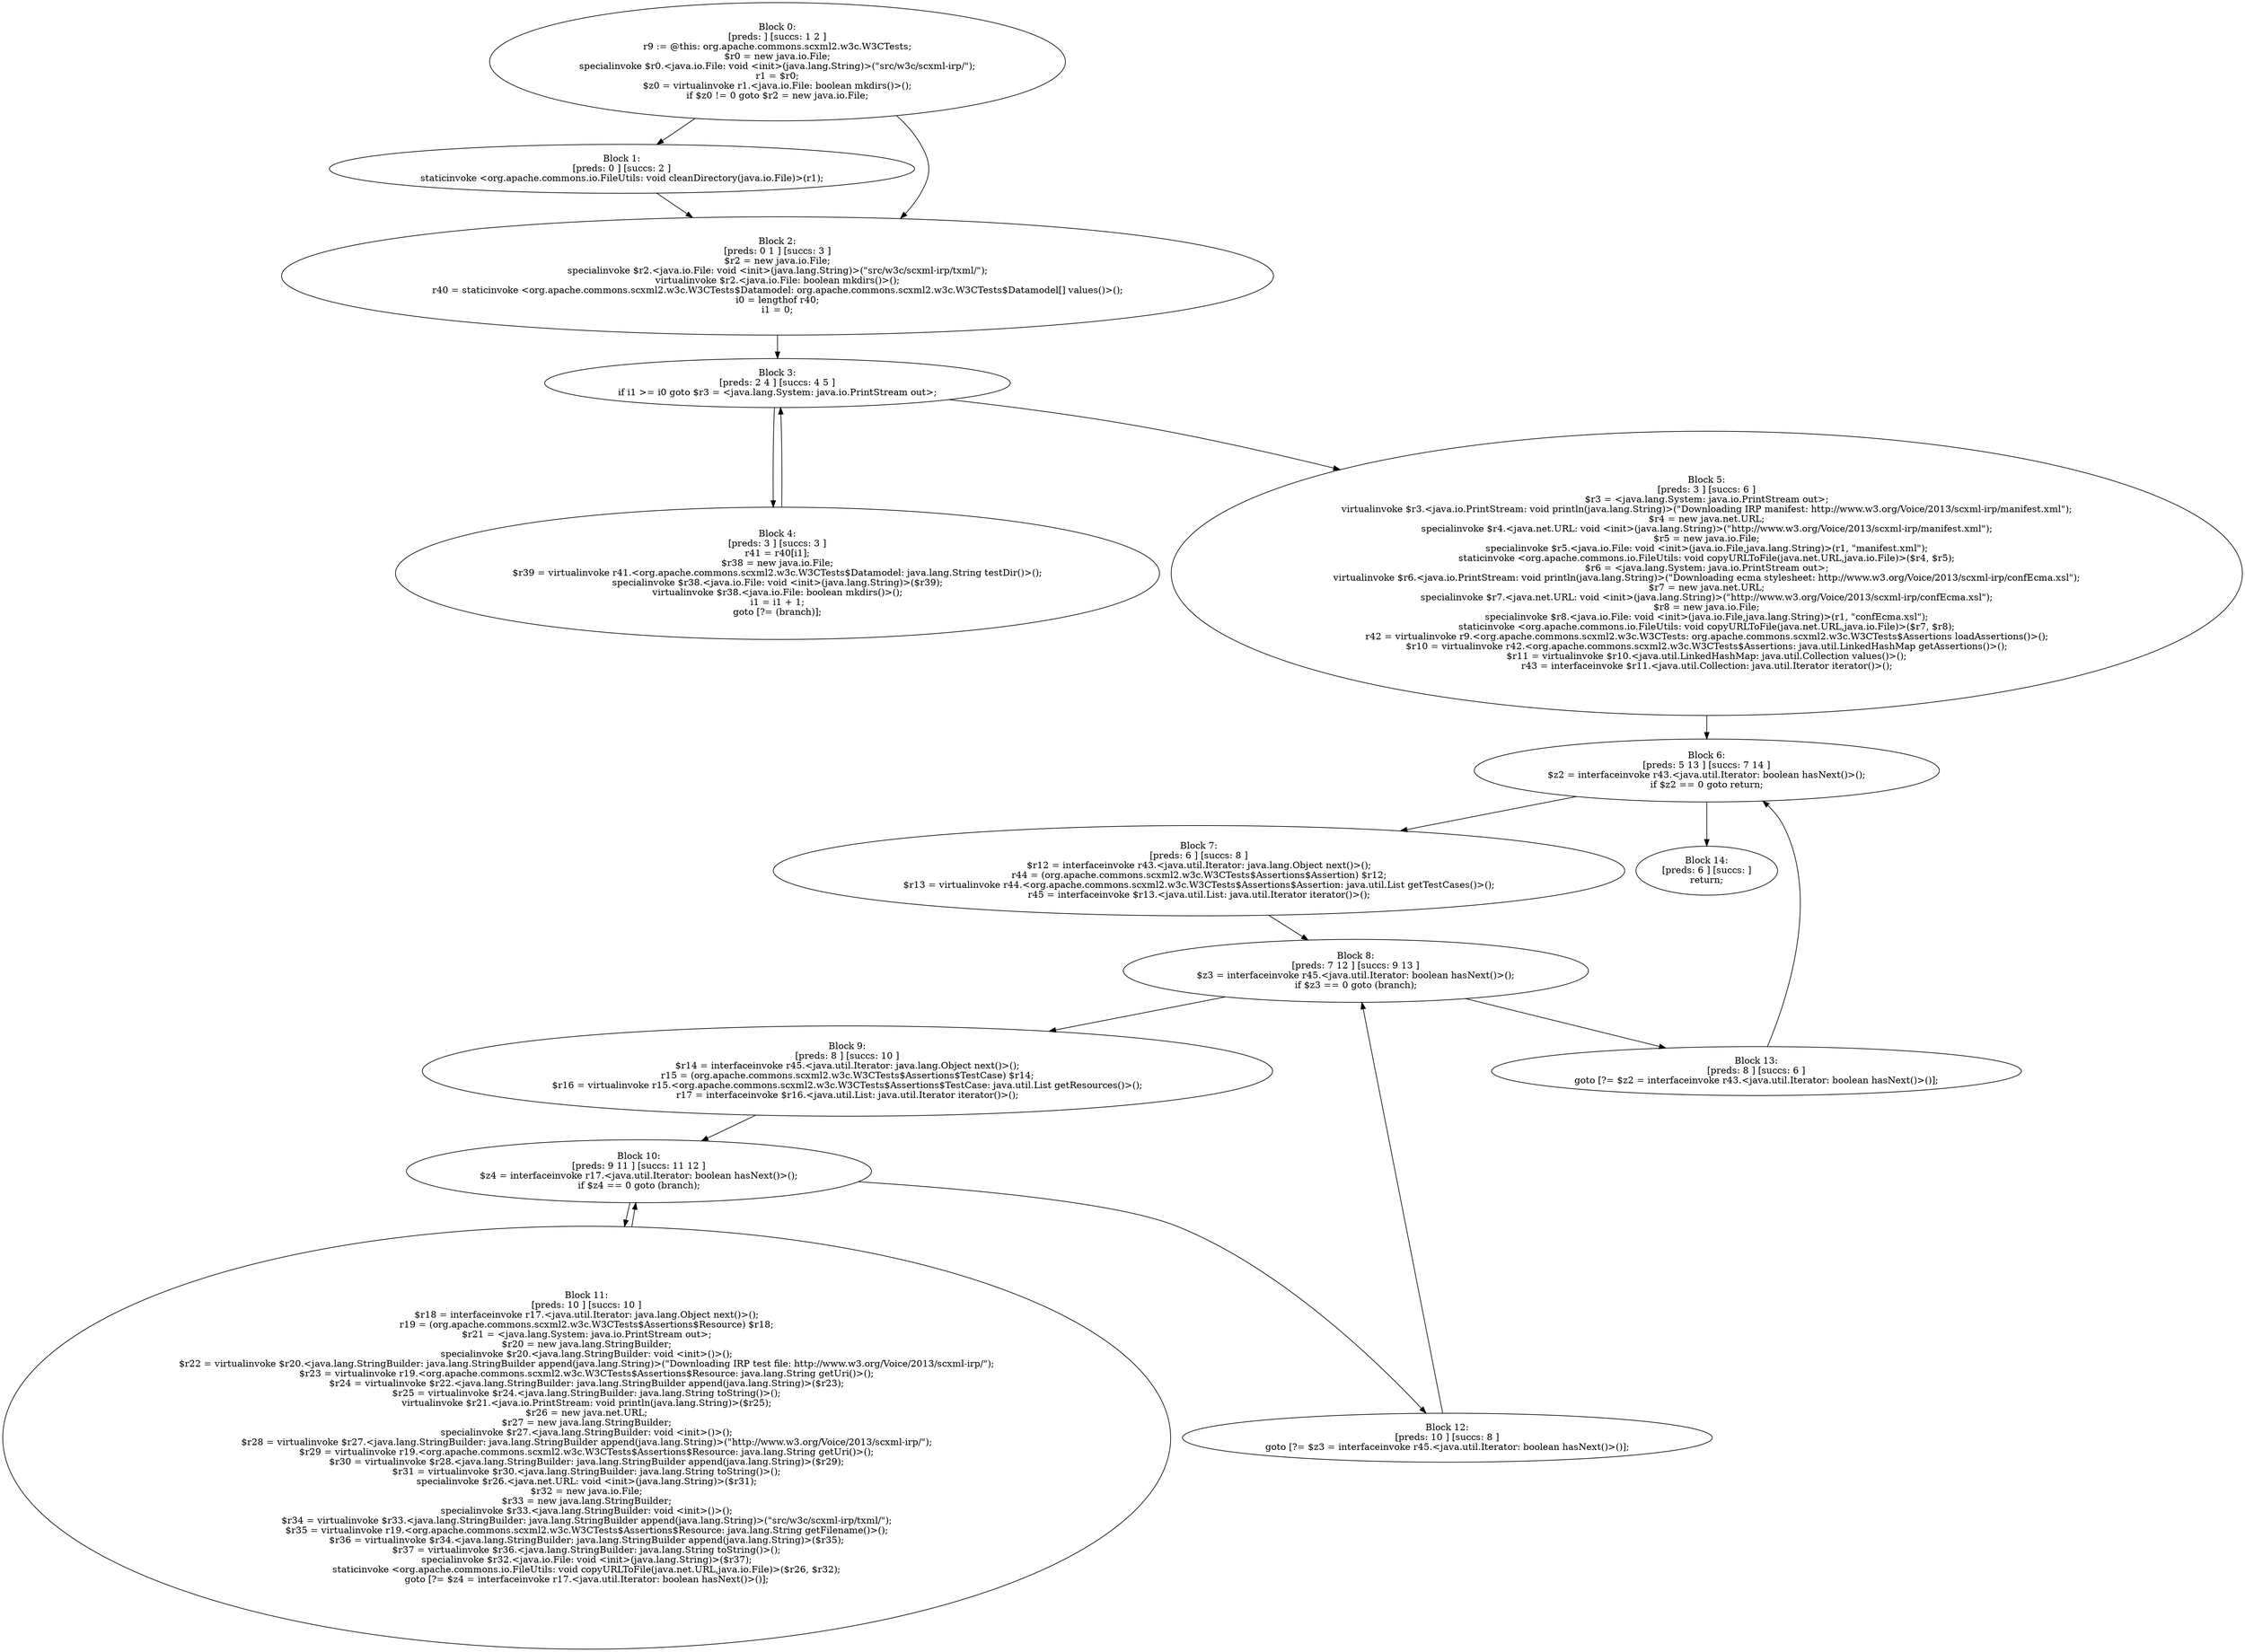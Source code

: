 digraph "unitGraph" {
    "Block 0:
[preds: ] [succs: 1 2 ]
r9 := @this: org.apache.commons.scxml2.w3c.W3CTests;
$r0 = new java.io.File;
specialinvoke $r0.<java.io.File: void <init>(java.lang.String)>(\"src/w3c/scxml-irp/\");
r1 = $r0;
$z0 = virtualinvoke r1.<java.io.File: boolean mkdirs()>();
if $z0 != 0 goto $r2 = new java.io.File;
"
    "Block 1:
[preds: 0 ] [succs: 2 ]
staticinvoke <org.apache.commons.io.FileUtils: void cleanDirectory(java.io.File)>(r1);
"
    "Block 2:
[preds: 0 1 ] [succs: 3 ]
$r2 = new java.io.File;
specialinvoke $r2.<java.io.File: void <init>(java.lang.String)>(\"src/w3c/scxml-irp/txml/\");
virtualinvoke $r2.<java.io.File: boolean mkdirs()>();
r40 = staticinvoke <org.apache.commons.scxml2.w3c.W3CTests$Datamodel: org.apache.commons.scxml2.w3c.W3CTests$Datamodel[] values()>();
i0 = lengthof r40;
i1 = 0;
"
    "Block 3:
[preds: 2 4 ] [succs: 4 5 ]
if i1 >= i0 goto $r3 = <java.lang.System: java.io.PrintStream out>;
"
    "Block 4:
[preds: 3 ] [succs: 3 ]
r41 = r40[i1];
$r38 = new java.io.File;
$r39 = virtualinvoke r41.<org.apache.commons.scxml2.w3c.W3CTests$Datamodel: java.lang.String testDir()>();
specialinvoke $r38.<java.io.File: void <init>(java.lang.String)>($r39);
virtualinvoke $r38.<java.io.File: boolean mkdirs()>();
i1 = i1 + 1;
goto [?= (branch)];
"
    "Block 5:
[preds: 3 ] [succs: 6 ]
$r3 = <java.lang.System: java.io.PrintStream out>;
virtualinvoke $r3.<java.io.PrintStream: void println(java.lang.String)>(\"Downloading IRP manifest: http://www.w3.org/Voice/2013/scxml-irp/manifest.xml\");
$r4 = new java.net.URL;
specialinvoke $r4.<java.net.URL: void <init>(java.lang.String)>(\"http://www.w3.org/Voice/2013/scxml-irp/manifest.xml\");
$r5 = new java.io.File;
specialinvoke $r5.<java.io.File: void <init>(java.io.File,java.lang.String)>(r1, \"manifest.xml\");
staticinvoke <org.apache.commons.io.FileUtils: void copyURLToFile(java.net.URL,java.io.File)>($r4, $r5);
$r6 = <java.lang.System: java.io.PrintStream out>;
virtualinvoke $r6.<java.io.PrintStream: void println(java.lang.String)>(\"Downloading ecma stylesheet: http://www.w3.org/Voice/2013/scxml-irp/confEcma.xsl\");
$r7 = new java.net.URL;
specialinvoke $r7.<java.net.URL: void <init>(java.lang.String)>(\"http://www.w3.org/Voice/2013/scxml-irp/confEcma.xsl\");
$r8 = new java.io.File;
specialinvoke $r8.<java.io.File: void <init>(java.io.File,java.lang.String)>(r1, \"confEcma.xsl\");
staticinvoke <org.apache.commons.io.FileUtils: void copyURLToFile(java.net.URL,java.io.File)>($r7, $r8);
r42 = virtualinvoke r9.<org.apache.commons.scxml2.w3c.W3CTests: org.apache.commons.scxml2.w3c.W3CTests$Assertions loadAssertions()>();
$r10 = virtualinvoke r42.<org.apache.commons.scxml2.w3c.W3CTests$Assertions: java.util.LinkedHashMap getAssertions()>();
$r11 = virtualinvoke $r10.<java.util.LinkedHashMap: java.util.Collection values()>();
r43 = interfaceinvoke $r11.<java.util.Collection: java.util.Iterator iterator()>();
"
    "Block 6:
[preds: 5 13 ] [succs: 7 14 ]
$z2 = interfaceinvoke r43.<java.util.Iterator: boolean hasNext()>();
if $z2 == 0 goto return;
"
    "Block 7:
[preds: 6 ] [succs: 8 ]
$r12 = interfaceinvoke r43.<java.util.Iterator: java.lang.Object next()>();
r44 = (org.apache.commons.scxml2.w3c.W3CTests$Assertions$Assertion) $r12;
$r13 = virtualinvoke r44.<org.apache.commons.scxml2.w3c.W3CTests$Assertions$Assertion: java.util.List getTestCases()>();
r45 = interfaceinvoke $r13.<java.util.List: java.util.Iterator iterator()>();
"
    "Block 8:
[preds: 7 12 ] [succs: 9 13 ]
$z3 = interfaceinvoke r45.<java.util.Iterator: boolean hasNext()>();
if $z3 == 0 goto (branch);
"
    "Block 9:
[preds: 8 ] [succs: 10 ]
$r14 = interfaceinvoke r45.<java.util.Iterator: java.lang.Object next()>();
r15 = (org.apache.commons.scxml2.w3c.W3CTests$Assertions$TestCase) $r14;
$r16 = virtualinvoke r15.<org.apache.commons.scxml2.w3c.W3CTests$Assertions$TestCase: java.util.List getResources()>();
r17 = interfaceinvoke $r16.<java.util.List: java.util.Iterator iterator()>();
"
    "Block 10:
[preds: 9 11 ] [succs: 11 12 ]
$z4 = interfaceinvoke r17.<java.util.Iterator: boolean hasNext()>();
if $z4 == 0 goto (branch);
"
    "Block 11:
[preds: 10 ] [succs: 10 ]
$r18 = interfaceinvoke r17.<java.util.Iterator: java.lang.Object next()>();
r19 = (org.apache.commons.scxml2.w3c.W3CTests$Assertions$Resource) $r18;
$r21 = <java.lang.System: java.io.PrintStream out>;
$r20 = new java.lang.StringBuilder;
specialinvoke $r20.<java.lang.StringBuilder: void <init>()>();
$r22 = virtualinvoke $r20.<java.lang.StringBuilder: java.lang.StringBuilder append(java.lang.String)>(\"Downloading IRP test file: http://www.w3.org/Voice/2013/scxml-irp/\");
$r23 = virtualinvoke r19.<org.apache.commons.scxml2.w3c.W3CTests$Assertions$Resource: java.lang.String getUri()>();
$r24 = virtualinvoke $r22.<java.lang.StringBuilder: java.lang.StringBuilder append(java.lang.String)>($r23);
$r25 = virtualinvoke $r24.<java.lang.StringBuilder: java.lang.String toString()>();
virtualinvoke $r21.<java.io.PrintStream: void println(java.lang.String)>($r25);
$r26 = new java.net.URL;
$r27 = new java.lang.StringBuilder;
specialinvoke $r27.<java.lang.StringBuilder: void <init>()>();
$r28 = virtualinvoke $r27.<java.lang.StringBuilder: java.lang.StringBuilder append(java.lang.String)>(\"http://www.w3.org/Voice/2013/scxml-irp/\");
$r29 = virtualinvoke r19.<org.apache.commons.scxml2.w3c.W3CTests$Assertions$Resource: java.lang.String getUri()>();
$r30 = virtualinvoke $r28.<java.lang.StringBuilder: java.lang.StringBuilder append(java.lang.String)>($r29);
$r31 = virtualinvoke $r30.<java.lang.StringBuilder: java.lang.String toString()>();
specialinvoke $r26.<java.net.URL: void <init>(java.lang.String)>($r31);
$r32 = new java.io.File;
$r33 = new java.lang.StringBuilder;
specialinvoke $r33.<java.lang.StringBuilder: void <init>()>();
$r34 = virtualinvoke $r33.<java.lang.StringBuilder: java.lang.StringBuilder append(java.lang.String)>(\"src/w3c/scxml-irp/txml/\");
$r35 = virtualinvoke r19.<org.apache.commons.scxml2.w3c.W3CTests$Assertions$Resource: java.lang.String getFilename()>();
$r36 = virtualinvoke $r34.<java.lang.StringBuilder: java.lang.StringBuilder append(java.lang.String)>($r35);
$r37 = virtualinvoke $r36.<java.lang.StringBuilder: java.lang.String toString()>();
specialinvoke $r32.<java.io.File: void <init>(java.lang.String)>($r37);
staticinvoke <org.apache.commons.io.FileUtils: void copyURLToFile(java.net.URL,java.io.File)>($r26, $r32);
goto [?= $z4 = interfaceinvoke r17.<java.util.Iterator: boolean hasNext()>()];
"
    "Block 12:
[preds: 10 ] [succs: 8 ]
goto [?= $z3 = interfaceinvoke r45.<java.util.Iterator: boolean hasNext()>()];
"
    "Block 13:
[preds: 8 ] [succs: 6 ]
goto [?= $z2 = interfaceinvoke r43.<java.util.Iterator: boolean hasNext()>()];
"
    "Block 14:
[preds: 6 ] [succs: ]
return;
"
    "Block 0:
[preds: ] [succs: 1 2 ]
r9 := @this: org.apache.commons.scxml2.w3c.W3CTests;
$r0 = new java.io.File;
specialinvoke $r0.<java.io.File: void <init>(java.lang.String)>(\"src/w3c/scxml-irp/\");
r1 = $r0;
$z0 = virtualinvoke r1.<java.io.File: boolean mkdirs()>();
if $z0 != 0 goto $r2 = new java.io.File;
"->"Block 1:
[preds: 0 ] [succs: 2 ]
staticinvoke <org.apache.commons.io.FileUtils: void cleanDirectory(java.io.File)>(r1);
";
    "Block 0:
[preds: ] [succs: 1 2 ]
r9 := @this: org.apache.commons.scxml2.w3c.W3CTests;
$r0 = new java.io.File;
specialinvoke $r0.<java.io.File: void <init>(java.lang.String)>(\"src/w3c/scxml-irp/\");
r1 = $r0;
$z0 = virtualinvoke r1.<java.io.File: boolean mkdirs()>();
if $z0 != 0 goto $r2 = new java.io.File;
"->"Block 2:
[preds: 0 1 ] [succs: 3 ]
$r2 = new java.io.File;
specialinvoke $r2.<java.io.File: void <init>(java.lang.String)>(\"src/w3c/scxml-irp/txml/\");
virtualinvoke $r2.<java.io.File: boolean mkdirs()>();
r40 = staticinvoke <org.apache.commons.scxml2.w3c.W3CTests$Datamodel: org.apache.commons.scxml2.w3c.W3CTests$Datamodel[] values()>();
i0 = lengthof r40;
i1 = 0;
";
    "Block 1:
[preds: 0 ] [succs: 2 ]
staticinvoke <org.apache.commons.io.FileUtils: void cleanDirectory(java.io.File)>(r1);
"->"Block 2:
[preds: 0 1 ] [succs: 3 ]
$r2 = new java.io.File;
specialinvoke $r2.<java.io.File: void <init>(java.lang.String)>(\"src/w3c/scxml-irp/txml/\");
virtualinvoke $r2.<java.io.File: boolean mkdirs()>();
r40 = staticinvoke <org.apache.commons.scxml2.w3c.W3CTests$Datamodel: org.apache.commons.scxml2.w3c.W3CTests$Datamodel[] values()>();
i0 = lengthof r40;
i1 = 0;
";
    "Block 2:
[preds: 0 1 ] [succs: 3 ]
$r2 = new java.io.File;
specialinvoke $r2.<java.io.File: void <init>(java.lang.String)>(\"src/w3c/scxml-irp/txml/\");
virtualinvoke $r2.<java.io.File: boolean mkdirs()>();
r40 = staticinvoke <org.apache.commons.scxml2.w3c.W3CTests$Datamodel: org.apache.commons.scxml2.w3c.W3CTests$Datamodel[] values()>();
i0 = lengthof r40;
i1 = 0;
"->"Block 3:
[preds: 2 4 ] [succs: 4 5 ]
if i1 >= i0 goto $r3 = <java.lang.System: java.io.PrintStream out>;
";
    "Block 3:
[preds: 2 4 ] [succs: 4 5 ]
if i1 >= i0 goto $r3 = <java.lang.System: java.io.PrintStream out>;
"->"Block 4:
[preds: 3 ] [succs: 3 ]
r41 = r40[i1];
$r38 = new java.io.File;
$r39 = virtualinvoke r41.<org.apache.commons.scxml2.w3c.W3CTests$Datamodel: java.lang.String testDir()>();
specialinvoke $r38.<java.io.File: void <init>(java.lang.String)>($r39);
virtualinvoke $r38.<java.io.File: boolean mkdirs()>();
i1 = i1 + 1;
goto [?= (branch)];
";
    "Block 3:
[preds: 2 4 ] [succs: 4 5 ]
if i1 >= i0 goto $r3 = <java.lang.System: java.io.PrintStream out>;
"->"Block 5:
[preds: 3 ] [succs: 6 ]
$r3 = <java.lang.System: java.io.PrintStream out>;
virtualinvoke $r3.<java.io.PrintStream: void println(java.lang.String)>(\"Downloading IRP manifest: http://www.w3.org/Voice/2013/scxml-irp/manifest.xml\");
$r4 = new java.net.URL;
specialinvoke $r4.<java.net.URL: void <init>(java.lang.String)>(\"http://www.w3.org/Voice/2013/scxml-irp/manifest.xml\");
$r5 = new java.io.File;
specialinvoke $r5.<java.io.File: void <init>(java.io.File,java.lang.String)>(r1, \"manifest.xml\");
staticinvoke <org.apache.commons.io.FileUtils: void copyURLToFile(java.net.URL,java.io.File)>($r4, $r5);
$r6 = <java.lang.System: java.io.PrintStream out>;
virtualinvoke $r6.<java.io.PrintStream: void println(java.lang.String)>(\"Downloading ecma stylesheet: http://www.w3.org/Voice/2013/scxml-irp/confEcma.xsl\");
$r7 = new java.net.URL;
specialinvoke $r7.<java.net.URL: void <init>(java.lang.String)>(\"http://www.w3.org/Voice/2013/scxml-irp/confEcma.xsl\");
$r8 = new java.io.File;
specialinvoke $r8.<java.io.File: void <init>(java.io.File,java.lang.String)>(r1, \"confEcma.xsl\");
staticinvoke <org.apache.commons.io.FileUtils: void copyURLToFile(java.net.URL,java.io.File)>($r7, $r8);
r42 = virtualinvoke r9.<org.apache.commons.scxml2.w3c.W3CTests: org.apache.commons.scxml2.w3c.W3CTests$Assertions loadAssertions()>();
$r10 = virtualinvoke r42.<org.apache.commons.scxml2.w3c.W3CTests$Assertions: java.util.LinkedHashMap getAssertions()>();
$r11 = virtualinvoke $r10.<java.util.LinkedHashMap: java.util.Collection values()>();
r43 = interfaceinvoke $r11.<java.util.Collection: java.util.Iterator iterator()>();
";
    "Block 4:
[preds: 3 ] [succs: 3 ]
r41 = r40[i1];
$r38 = new java.io.File;
$r39 = virtualinvoke r41.<org.apache.commons.scxml2.w3c.W3CTests$Datamodel: java.lang.String testDir()>();
specialinvoke $r38.<java.io.File: void <init>(java.lang.String)>($r39);
virtualinvoke $r38.<java.io.File: boolean mkdirs()>();
i1 = i1 + 1;
goto [?= (branch)];
"->"Block 3:
[preds: 2 4 ] [succs: 4 5 ]
if i1 >= i0 goto $r3 = <java.lang.System: java.io.PrintStream out>;
";
    "Block 5:
[preds: 3 ] [succs: 6 ]
$r3 = <java.lang.System: java.io.PrintStream out>;
virtualinvoke $r3.<java.io.PrintStream: void println(java.lang.String)>(\"Downloading IRP manifest: http://www.w3.org/Voice/2013/scxml-irp/manifest.xml\");
$r4 = new java.net.URL;
specialinvoke $r4.<java.net.URL: void <init>(java.lang.String)>(\"http://www.w3.org/Voice/2013/scxml-irp/manifest.xml\");
$r5 = new java.io.File;
specialinvoke $r5.<java.io.File: void <init>(java.io.File,java.lang.String)>(r1, \"manifest.xml\");
staticinvoke <org.apache.commons.io.FileUtils: void copyURLToFile(java.net.URL,java.io.File)>($r4, $r5);
$r6 = <java.lang.System: java.io.PrintStream out>;
virtualinvoke $r6.<java.io.PrintStream: void println(java.lang.String)>(\"Downloading ecma stylesheet: http://www.w3.org/Voice/2013/scxml-irp/confEcma.xsl\");
$r7 = new java.net.URL;
specialinvoke $r7.<java.net.URL: void <init>(java.lang.String)>(\"http://www.w3.org/Voice/2013/scxml-irp/confEcma.xsl\");
$r8 = new java.io.File;
specialinvoke $r8.<java.io.File: void <init>(java.io.File,java.lang.String)>(r1, \"confEcma.xsl\");
staticinvoke <org.apache.commons.io.FileUtils: void copyURLToFile(java.net.URL,java.io.File)>($r7, $r8);
r42 = virtualinvoke r9.<org.apache.commons.scxml2.w3c.W3CTests: org.apache.commons.scxml2.w3c.W3CTests$Assertions loadAssertions()>();
$r10 = virtualinvoke r42.<org.apache.commons.scxml2.w3c.W3CTests$Assertions: java.util.LinkedHashMap getAssertions()>();
$r11 = virtualinvoke $r10.<java.util.LinkedHashMap: java.util.Collection values()>();
r43 = interfaceinvoke $r11.<java.util.Collection: java.util.Iterator iterator()>();
"->"Block 6:
[preds: 5 13 ] [succs: 7 14 ]
$z2 = interfaceinvoke r43.<java.util.Iterator: boolean hasNext()>();
if $z2 == 0 goto return;
";
    "Block 6:
[preds: 5 13 ] [succs: 7 14 ]
$z2 = interfaceinvoke r43.<java.util.Iterator: boolean hasNext()>();
if $z2 == 0 goto return;
"->"Block 7:
[preds: 6 ] [succs: 8 ]
$r12 = interfaceinvoke r43.<java.util.Iterator: java.lang.Object next()>();
r44 = (org.apache.commons.scxml2.w3c.W3CTests$Assertions$Assertion) $r12;
$r13 = virtualinvoke r44.<org.apache.commons.scxml2.w3c.W3CTests$Assertions$Assertion: java.util.List getTestCases()>();
r45 = interfaceinvoke $r13.<java.util.List: java.util.Iterator iterator()>();
";
    "Block 6:
[preds: 5 13 ] [succs: 7 14 ]
$z2 = interfaceinvoke r43.<java.util.Iterator: boolean hasNext()>();
if $z2 == 0 goto return;
"->"Block 14:
[preds: 6 ] [succs: ]
return;
";
    "Block 7:
[preds: 6 ] [succs: 8 ]
$r12 = interfaceinvoke r43.<java.util.Iterator: java.lang.Object next()>();
r44 = (org.apache.commons.scxml2.w3c.W3CTests$Assertions$Assertion) $r12;
$r13 = virtualinvoke r44.<org.apache.commons.scxml2.w3c.W3CTests$Assertions$Assertion: java.util.List getTestCases()>();
r45 = interfaceinvoke $r13.<java.util.List: java.util.Iterator iterator()>();
"->"Block 8:
[preds: 7 12 ] [succs: 9 13 ]
$z3 = interfaceinvoke r45.<java.util.Iterator: boolean hasNext()>();
if $z3 == 0 goto (branch);
";
    "Block 8:
[preds: 7 12 ] [succs: 9 13 ]
$z3 = interfaceinvoke r45.<java.util.Iterator: boolean hasNext()>();
if $z3 == 0 goto (branch);
"->"Block 9:
[preds: 8 ] [succs: 10 ]
$r14 = interfaceinvoke r45.<java.util.Iterator: java.lang.Object next()>();
r15 = (org.apache.commons.scxml2.w3c.W3CTests$Assertions$TestCase) $r14;
$r16 = virtualinvoke r15.<org.apache.commons.scxml2.w3c.W3CTests$Assertions$TestCase: java.util.List getResources()>();
r17 = interfaceinvoke $r16.<java.util.List: java.util.Iterator iterator()>();
";
    "Block 8:
[preds: 7 12 ] [succs: 9 13 ]
$z3 = interfaceinvoke r45.<java.util.Iterator: boolean hasNext()>();
if $z3 == 0 goto (branch);
"->"Block 13:
[preds: 8 ] [succs: 6 ]
goto [?= $z2 = interfaceinvoke r43.<java.util.Iterator: boolean hasNext()>()];
";
    "Block 9:
[preds: 8 ] [succs: 10 ]
$r14 = interfaceinvoke r45.<java.util.Iterator: java.lang.Object next()>();
r15 = (org.apache.commons.scxml2.w3c.W3CTests$Assertions$TestCase) $r14;
$r16 = virtualinvoke r15.<org.apache.commons.scxml2.w3c.W3CTests$Assertions$TestCase: java.util.List getResources()>();
r17 = interfaceinvoke $r16.<java.util.List: java.util.Iterator iterator()>();
"->"Block 10:
[preds: 9 11 ] [succs: 11 12 ]
$z4 = interfaceinvoke r17.<java.util.Iterator: boolean hasNext()>();
if $z4 == 0 goto (branch);
";
    "Block 10:
[preds: 9 11 ] [succs: 11 12 ]
$z4 = interfaceinvoke r17.<java.util.Iterator: boolean hasNext()>();
if $z4 == 0 goto (branch);
"->"Block 11:
[preds: 10 ] [succs: 10 ]
$r18 = interfaceinvoke r17.<java.util.Iterator: java.lang.Object next()>();
r19 = (org.apache.commons.scxml2.w3c.W3CTests$Assertions$Resource) $r18;
$r21 = <java.lang.System: java.io.PrintStream out>;
$r20 = new java.lang.StringBuilder;
specialinvoke $r20.<java.lang.StringBuilder: void <init>()>();
$r22 = virtualinvoke $r20.<java.lang.StringBuilder: java.lang.StringBuilder append(java.lang.String)>(\"Downloading IRP test file: http://www.w3.org/Voice/2013/scxml-irp/\");
$r23 = virtualinvoke r19.<org.apache.commons.scxml2.w3c.W3CTests$Assertions$Resource: java.lang.String getUri()>();
$r24 = virtualinvoke $r22.<java.lang.StringBuilder: java.lang.StringBuilder append(java.lang.String)>($r23);
$r25 = virtualinvoke $r24.<java.lang.StringBuilder: java.lang.String toString()>();
virtualinvoke $r21.<java.io.PrintStream: void println(java.lang.String)>($r25);
$r26 = new java.net.URL;
$r27 = new java.lang.StringBuilder;
specialinvoke $r27.<java.lang.StringBuilder: void <init>()>();
$r28 = virtualinvoke $r27.<java.lang.StringBuilder: java.lang.StringBuilder append(java.lang.String)>(\"http://www.w3.org/Voice/2013/scxml-irp/\");
$r29 = virtualinvoke r19.<org.apache.commons.scxml2.w3c.W3CTests$Assertions$Resource: java.lang.String getUri()>();
$r30 = virtualinvoke $r28.<java.lang.StringBuilder: java.lang.StringBuilder append(java.lang.String)>($r29);
$r31 = virtualinvoke $r30.<java.lang.StringBuilder: java.lang.String toString()>();
specialinvoke $r26.<java.net.URL: void <init>(java.lang.String)>($r31);
$r32 = new java.io.File;
$r33 = new java.lang.StringBuilder;
specialinvoke $r33.<java.lang.StringBuilder: void <init>()>();
$r34 = virtualinvoke $r33.<java.lang.StringBuilder: java.lang.StringBuilder append(java.lang.String)>(\"src/w3c/scxml-irp/txml/\");
$r35 = virtualinvoke r19.<org.apache.commons.scxml2.w3c.W3CTests$Assertions$Resource: java.lang.String getFilename()>();
$r36 = virtualinvoke $r34.<java.lang.StringBuilder: java.lang.StringBuilder append(java.lang.String)>($r35);
$r37 = virtualinvoke $r36.<java.lang.StringBuilder: java.lang.String toString()>();
specialinvoke $r32.<java.io.File: void <init>(java.lang.String)>($r37);
staticinvoke <org.apache.commons.io.FileUtils: void copyURLToFile(java.net.URL,java.io.File)>($r26, $r32);
goto [?= $z4 = interfaceinvoke r17.<java.util.Iterator: boolean hasNext()>()];
";
    "Block 10:
[preds: 9 11 ] [succs: 11 12 ]
$z4 = interfaceinvoke r17.<java.util.Iterator: boolean hasNext()>();
if $z4 == 0 goto (branch);
"->"Block 12:
[preds: 10 ] [succs: 8 ]
goto [?= $z3 = interfaceinvoke r45.<java.util.Iterator: boolean hasNext()>()];
";
    "Block 11:
[preds: 10 ] [succs: 10 ]
$r18 = interfaceinvoke r17.<java.util.Iterator: java.lang.Object next()>();
r19 = (org.apache.commons.scxml2.w3c.W3CTests$Assertions$Resource) $r18;
$r21 = <java.lang.System: java.io.PrintStream out>;
$r20 = new java.lang.StringBuilder;
specialinvoke $r20.<java.lang.StringBuilder: void <init>()>();
$r22 = virtualinvoke $r20.<java.lang.StringBuilder: java.lang.StringBuilder append(java.lang.String)>(\"Downloading IRP test file: http://www.w3.org/Voice/2013/scxml-irp/\");
$r23 = virtualinvoke r19.<org.apache.commons.scxml2.w3c.W3CTests$Assertions$Resource: java.lang.String getUri()>();
$r24 = virtualinvoke $r22.<java.lang.StringBuilder: java.lang.StringBuilder append(java.lang.String)>($r23);
$r25 = virtualinvoke $r24.<java.lang.StringBuilder: java.lang.String toString()>();
virtualinvoke $r21.<java.io.PrintStream: void println(java.lang.String)>($r25);
$r26 = new java.net.URL;
$r27 = new java.lang.StringBuilder;
specialinvoke $r27.<java.lang.StringBuilder: void <init>()>();
$r28 = virtualinvoke $r27.<java.lang.StringBuilder: java.lang.StringBuilder append(java.lang.String)>(\"http://www.w3.org/Voice/2013/scxml-irp/\");
$r29 = virtualinvoke r19.<org.apache.commons.scxml2.w3c.W3CTests$Assertions$Resource: java.lang.String getUri()>();
$r30 = virtualinvoke $r28.<java.lang.StringBuilder: java.lang.StringBuilder append(java.lang.String)>($r29);
$r31 = virtualinvoke $r30.<java.lang.StringBuilder: java.lang.String toString()>();
specialinvoke $r26.<java.net.URL: void <init>(java.lang.String)>($r31);
$r32 = new java.io.File;
$r33 = new java.lang.StringBuilder;
specialinvoke $r33.<java.lang.StringBuilder: void <init>()>();
$r34 = virtualinvoke $r33.<java.lang.StringBuilder: java.lang.StringBuilder append(java.lang.String)>(\"src/w3c/scxml-irp/txml/\");
$r35 = virtualinvoke r19.<org.apache.commons.scxml2.w3c.W3CTests$Assertions$Resource: java.lang.String getFilename()>();
$r36 = virtualinvoke $r34.<java.lang.StringBuilder: java.lang.StringBuilder append(java.lang.String)>($r35);
$r37 = virtualinvoke $r36.<java.lang.StringBuilder: java.lang.String toString()>();
specialinvoke $r32.<java.io.File: void <init>(java.lang.String)>($r37);
staticinvoke <org.apache.commons.io.FileUtils: void copyURLToFile(java.net.URL,java.io.File)>($r26, $r32);
goto [?= $z4 = interfaceinvoke r17.<java.util.Iterator: boolean hasNext()>()];
"->"Block 10:
[preds: 9 11 ] [succs: 11 12 ]
$z4 = interfaceinvoke r17.<java.util.Iterator: boolean hasNext()>();
if $z4 == 0 goto (branch);
";
    "Block 12:
[preds: 10 ] [succs: 8 ]
goto [?= $z3 = interfaceinvoke r45.<java.util.Iterator: boolean hasNext()>()];
"->"Block 8:
[preds: 7 12 ] [succs: 9 13 ]
$z3 = interfaceinvoke r45.<java.util.Iterator: boolean hasNext()>();
if $z3 == 0 goto (branch);
";
    "Block 13:
[preds: 8 ] [succs: 6 ]
goto [?= $z2 = interfaceinvoke r43.<java.util.Iterator: boolean hasNext()>()];
"->"Block 6:
[preds: 5 13 ] [succs: 7 14 ]
$z2 = interfaceinvoke r43.<java.util.Iterator: boolean hasNext()>();
if $z2 == 0 goto return;
";
}
